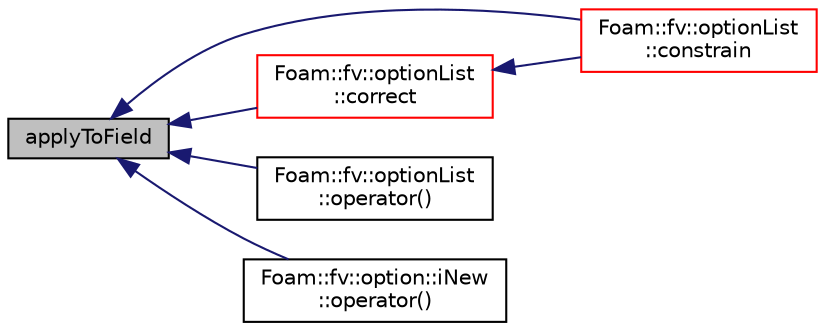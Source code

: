 digraph "applyToField"
{
  bgcolor="transparent";
  edge [fontname="Helvetica",fontsize="10",labelfontname="Helvetica",labelfontsize="10"];
  node [fontname="Helvetica",fontsize="10",shape=record];
  rankdir="LR";
  Node827 [label="applyToField",height=0.2,width=0.4,color="black", fillcolor="grey75", style="filled", fontcolor="black"];
  Node827 -> Node828 [dir="back",color="midnightblue",fontsize="10",style="solid",fontname="Helvetica"];
  Node828 [label="Foam::fv::optionList\l::constrain",height=0.2,width=0.4,color="red",URL="$a22669.html#ab41c286bca1d06f1df7ae33c4f45b1bd",tooltip="Apply constraints to equation. "];
  Node827 -> Node862 [dir="back",color="midnightblue",fontsize="10",style="solid",fontname="Helvetica"];
  Node862 [label="Foam::fv::optionList\l::correct",height=0.2,width=0.4,color="red",URL="$a22669.html#ae3e6a795c3429c465e44e8953d47e34a",tooltip="Apply correction to field. "];
  Node862 -> Node828 [dir="back",color="midnightblue",fontsize="10",style="solid",fontname="Helvetica"];
  Node827 -> Node886 [dir="back",color="midnightblue",fontsize="10",style="solid",fontname="Helvetica"];
  Node886 [label="Foam::fv::optionList\l::operator()",height=0.2,width=0.4,color="black",URL="$a22669.html#a5ce36cd03cab6958ea5d3996fcde0484"];
  Node827 -> Node887 [dir="back",color="midnightblue",fontsize="10",style="solid",fontname="Helvetica"];
  Node887 [label="Foam::fv::option::iNew\l::operator()",height=0.2,width=0.4,color="black",URL="$a22665.html#aade9db5e363d52d9f47d6ae1f680d6f9"];
}
